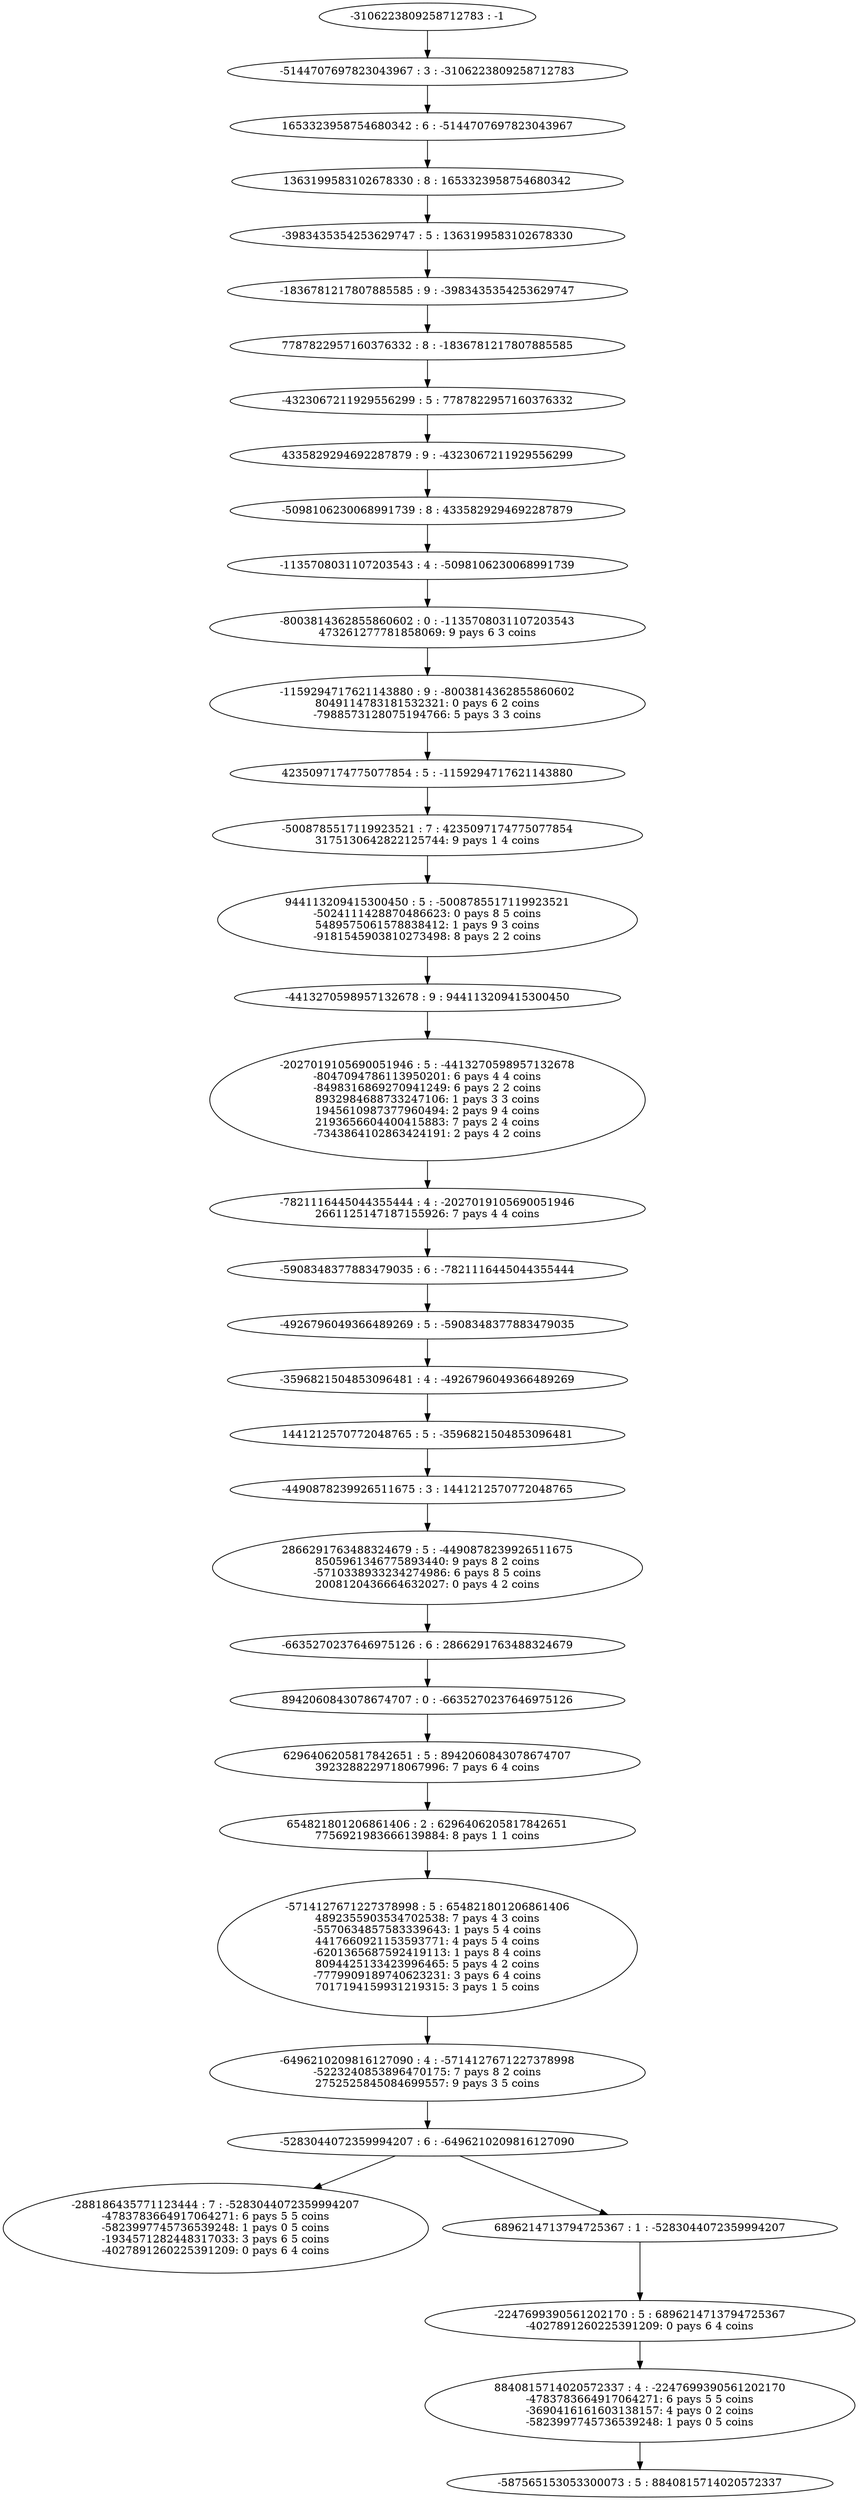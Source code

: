 digraph "plots_10_40.0_100.0_1000000.0_6000.0_2880000.0/tree_7_35.dot" {
	0 [label="-3106223809258712783 : -1"]
	1 [label="-5144707697823043967 : 3 : -3106223809258712783
"]
	2 [label="1653323958754680342 : 6 : -5144707697823043967
"]
	3 [label="1363199583102678330 : 8 : 1653323958754680342
"]
	4 [label="-3983435354253629747 : 5 : 1363199583102678330
"]
	5 [label="-1836781217807885585 : 9 : -3983435354253629747
"]
	6 [label="7787822957160376332 : 8 : -1836781217807885585
"]
	7 [label="-4323067211929556299 : 5 : 7787822957160376332
"]
	8 [label="4335829294692287879 : 9 : -4323067211929556299
"]
	9 [label="-5098106230068991739 : 8 : 4335829294692287879
"]
	10 [label="-1135708031107203543 : 4 : -5098106230068991739
"]
	11 [label="-8003814362855860602 : 0 : -1135708031107203543
473261277781858069: 9 pays 6 3 coins
"]
	12 [label="-1159294717621143880 : 9 : -8003814362855860602
8049114783181532321: 0 pays 6 2 coins
-7988573128075194766: 5 pays 3 3 coins
"]
	13 [label="4235097174775077854 : 5 : -1159294717621143880
"]
	14 [label="-5008785517119923521 : 7 : 4235097174775077854
3175130642822125744: 9 pays 1 4 coins
"]
	15 [label="944113209415300450 : 5 : -5008785517119923521
-5024111428870486623: 0 pays 8 5 coins
5489575061578838412: 1 pays 9 3 coins
-9181545903810273498: 8 pays 2 2 coins
"]
	16 [label="-4413270598957132678 : 9 : 944113209415300450
"]
	17 [label="-2027019105690051946 : 5 : -4413270598957132678
-8047094786113950201: 6 pays 4 4 coins
-8498316869270941249: 6 pays 2 2 coins
8932984688733247106: 1 pays 3 3 coins
1945610987377960494: 2 pays 9 4 coins
2193656604400415883: 7 pays 2 4 coins
-7343864102863424191: 2 pays 4 2 coins
"]
	18 [label="-7821116445044355444 : 4 : -2027019105690051946
2661125147187155926: 7 pays 4 4 coins
"]
	19 [label="-5908348377883479035 : 6 : -7821116445044355444
"]
	20 [label="-4926796049366489269 : 5 : -5908348377883479035
"]
	21 [label="-3596821504853096481 : 4 : -4926796049366489269
"]
	22 [label="1441212570772048765 : 5 : -3596821504853096481
"]
	23 [label="-4490878239926511675 : 3 : 1441212570772048765
"]
	24 [label="2866291763488324679 : 5 : -4490878239926511675
8505961346775893440: 9 pays 8 2 coins
-5710338933234274986: 6 pays 8 5 coins
2008120436664632027: 0 pays 4 2 coins
"]
	25 [label="-6635270237646975126 : 6 : 2866291763488324679
"]
	26 [label="8942060843078674707 : 0 : -6635270237646975126
"]
	27 [label="6296406205817842651 : 5 : 8942060843078674707
3923288229718067996: 7 pays 6 4 coins
"]
	28 [label="654821801206861406 : 2 : 6296406205817842651
7756921983666139884: 8 pays 1 1 coins
"]
	29 [label="-5714127671227378998 : 5 : 654821801206861406
4892355903534702538: 7 pays 4 3 coins
-5570634857583339643: 1 pays 5 4 coins
4417660921153593771: 4 pays 5 4 coins
-6201365687592419113: 1 pays 8 4 coins
8094425133423996465: 5 pays 4 2 coins
-7779909189740623231: 3 pays 6 4 coins
7017194159931219315: 3 pays 1 5 coins
"]
	30 [label="-6496210209816127090 : 4 : -5714127671227378998
-5223240853896470175: 7 pays 8 2 coins
2752525845084699557: 9 pays 3 5 coins
"]
	31 [label="-5283044072359994207 : 6 : -6496210209816127090
"]
	32 [label="-288186435771123444 : 7 : -5283044072359994207
-4783783664917064271: 6 pays 5 5 coins
-5823997745736539248: 1 pays 0 5 coins
-1934571282448317033: 3 pays 6 5 coins
-4027891260225391209: 0 pays 6 4 coins
"]
	33 [label="6896214713794725367 : 1 : -5283044072359994207
"]
	34 [label="-2247699390561202170 : 5 : 6896214713794725367
-4027891260225391209: 0 pays 6 4 coins
"]
	35 [label="8840815714020572337 : 4 : -2247699390561202170
-4783783664917064271: 6 pays 5 5 coins
-3690416161603138157: 4 pays 0 2 coins
-5823997745736539248: 1 pays 0 5 coins
"]
	36 [label="-587565153053300073 : 5 : 8840815714020572337
"]
	0 -> 1
	1 -> 2
	2 -> 3
	3 -> 4
	4 -> 5
	5 -> 6
	6 -> 7
	7 -> 8
	8 -> 9
	9 -> 10
	10 -> 11
	11 -> 12
	12 -> 13
	13 -> 14
	14 -> 15
	15 -> 16
	16 -> 17
	17 -> 18
	18 -> 19
	19 -> 20
	20 -> 21
	21 -> 22
	22 -> 23
	23 -> 24
	24 -> 25
	25 -> 26
	26 -> 27
	27 -> 28
	28 -> 29
	29 -> 30
	30 -> 31
	31 -> 32
	31 -> 33
	33 -> 34
	34 -> 35
	35 -> 36
}
